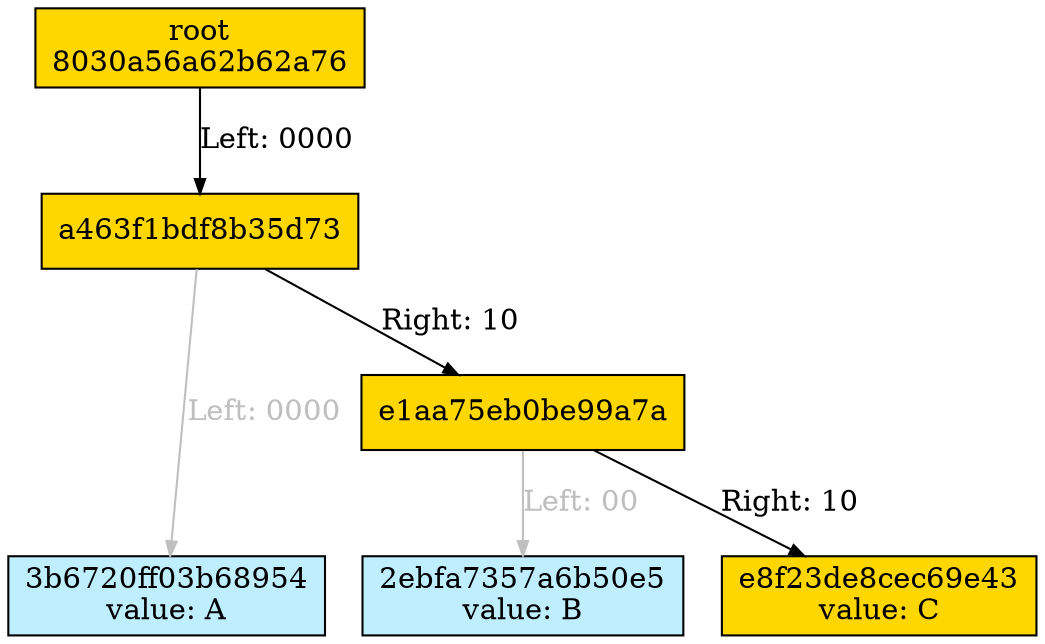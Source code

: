 Digraph merkletree {

h8030a56a62b62a76 -> ha463f1bdf8b35d73 [arrowsize=0.7 color=black fontcolor=black label="Left: 0000" nojustify=true ];
ha463f1bdf8b35d73 -> h3b6720ff03b68954 [arrowsize=0.7 color=gray75 fontcolor=gray75 label="Left: 0000" nojustify=true ];
ha463f1bdf8b35d73 -> he1aa75eb0be99a7a [arrowsize=0.7 color=black fontcolor=black label="Right: 10" nojustify=true ];
he1aa75eb0be99a7a -> h2ebfa7357a6b50e5 [arrowsize=0.7 color=gray75 fontcolor=gray75 label="Left: 00" nojustify=true ];
he1aa75eb0be99a7a -> he8f23de8cec69e43 [arrowsize=0.7 color=black fontcolor=black label="Right: 10" nojustify=true ];

Subgraph depth_0 {
rank=same

h8030a56a62b62a76 [fillcolor=gold1 label="root\n8030a56a62b62a76" ordering=out shape=box style=filled ];
}


Subgraph depth_4 {
rank=same

ha463f1bdf8b35d73 [fillcolor=gold1 label="a463f1bdf8b35d73" ordering=out shape=box style=filled ];
}


Subgraph depth_256 {
rank=same

h3b6720ff03b68954 [fillcolor=lightblue1 label="3b6720ff03b68954\nvalue: A" ordering=out shape=box style=filled ];
h2ebfa7357a6b50e5 [fillcolor=lightblue1 label="2ebfa7357a6b50e5\nvalue: B" ordering=out shape=box style=filled ];
he8f23de8cec69e43 [fillcolor=gold1 label="e8f23de8cec69e43\nvalue: C" ordering=out shape=box style=filled ];
}


Subgraph depth_6 {
rank=same

he1aa75eb0be99a7a [fillcolor=gold1 label="e1aa75eb0be99a7a" ordering=out shape=box style=filled ];
}

}
